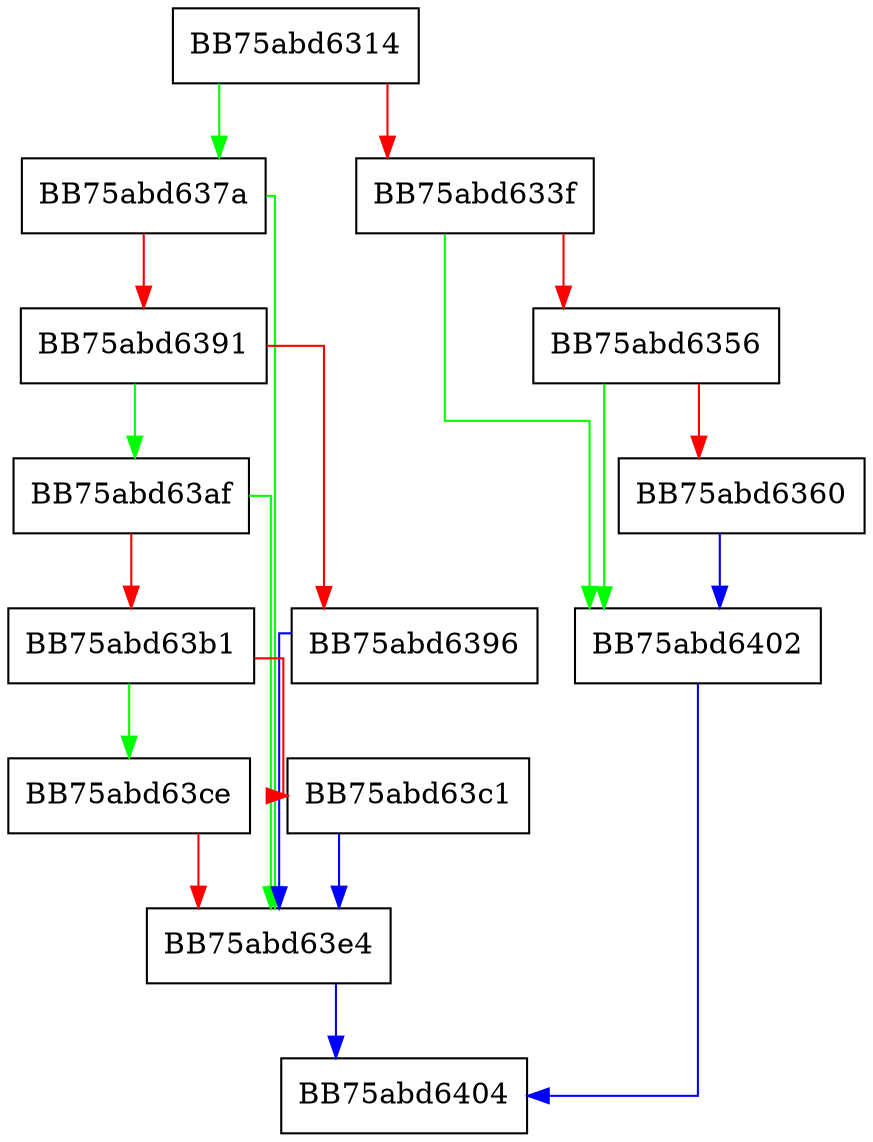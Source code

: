 digraph SetAttributeForRegion {
  node [shape="box"];
  graph [splines=ortho];
  BB75abd6314 -> BB75abd637a [color="green"];
  BB75abd6314 -> BB75abd633f [color="red"];
  BB75abd633f -> BB75abd6402 [color="green"];
  BB75abd633f -> BB75abd6356 [color="red"];
  BB75abd6356 -> BB75abd6402 [color="green"];
  BB75abd6356 -> BB75abd6360 [color="red"];
  BB75abd6360 -> BB75abd6402 [color="blue"];
  BB75abd637a -> BB75abd63e4 [color="green"];
  BB75abd637a -> BB75abd6391 [color="red"];
  BB75abd6391 -> BB75abd63af [color="green"];
  BB75abd6391 -> BB75abd6396 [color="red"];
  BB75abd6396 -> BB75abd63e4 [color="blue"];
  BB75abd63af -> BB75abd63e4 [color="green"];
  BB75abd63af -> BB75abd63b1 [color="red"];
  BB75abd63b1 -> BB75abd63ce [color="green"];
  BB75abd63b1 -> BB75abd63c1 [color="red"];
  BB75abd63c1 -> BB75abd63e4 [color="blue"];
  BB75abd63ce -> BB75abd63e4 [color="red"];
  BB75abd63e4 -> BB75abd6404 [color="blue"];
  BB75abd6402 -> BB75abd6404 [color="blue"];
}